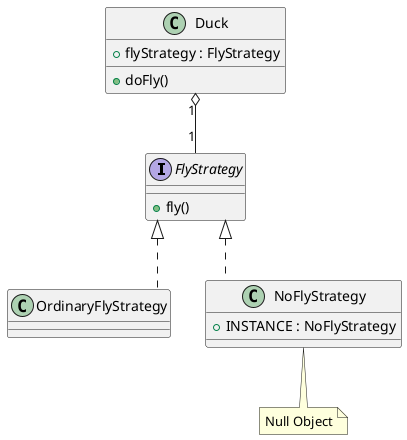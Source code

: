 @startuml

interface FlyStrategy {
  + fly()
}

class OrdinaryFlyStrategy implements FlyStrategy
class NoFlyStrategy implements FlyStrategy {
  + INSTANCE : NoFlyStrategy
}
note bottom of NoFlyStrategy : Null Object

class Duck {
  + flyStrategy : FlyStrategy
  + doFly()
}

Duck "1" o-- "1" FlyStrategy

skinparam linetype ortho
skinparam Shadowing false

@enduml
